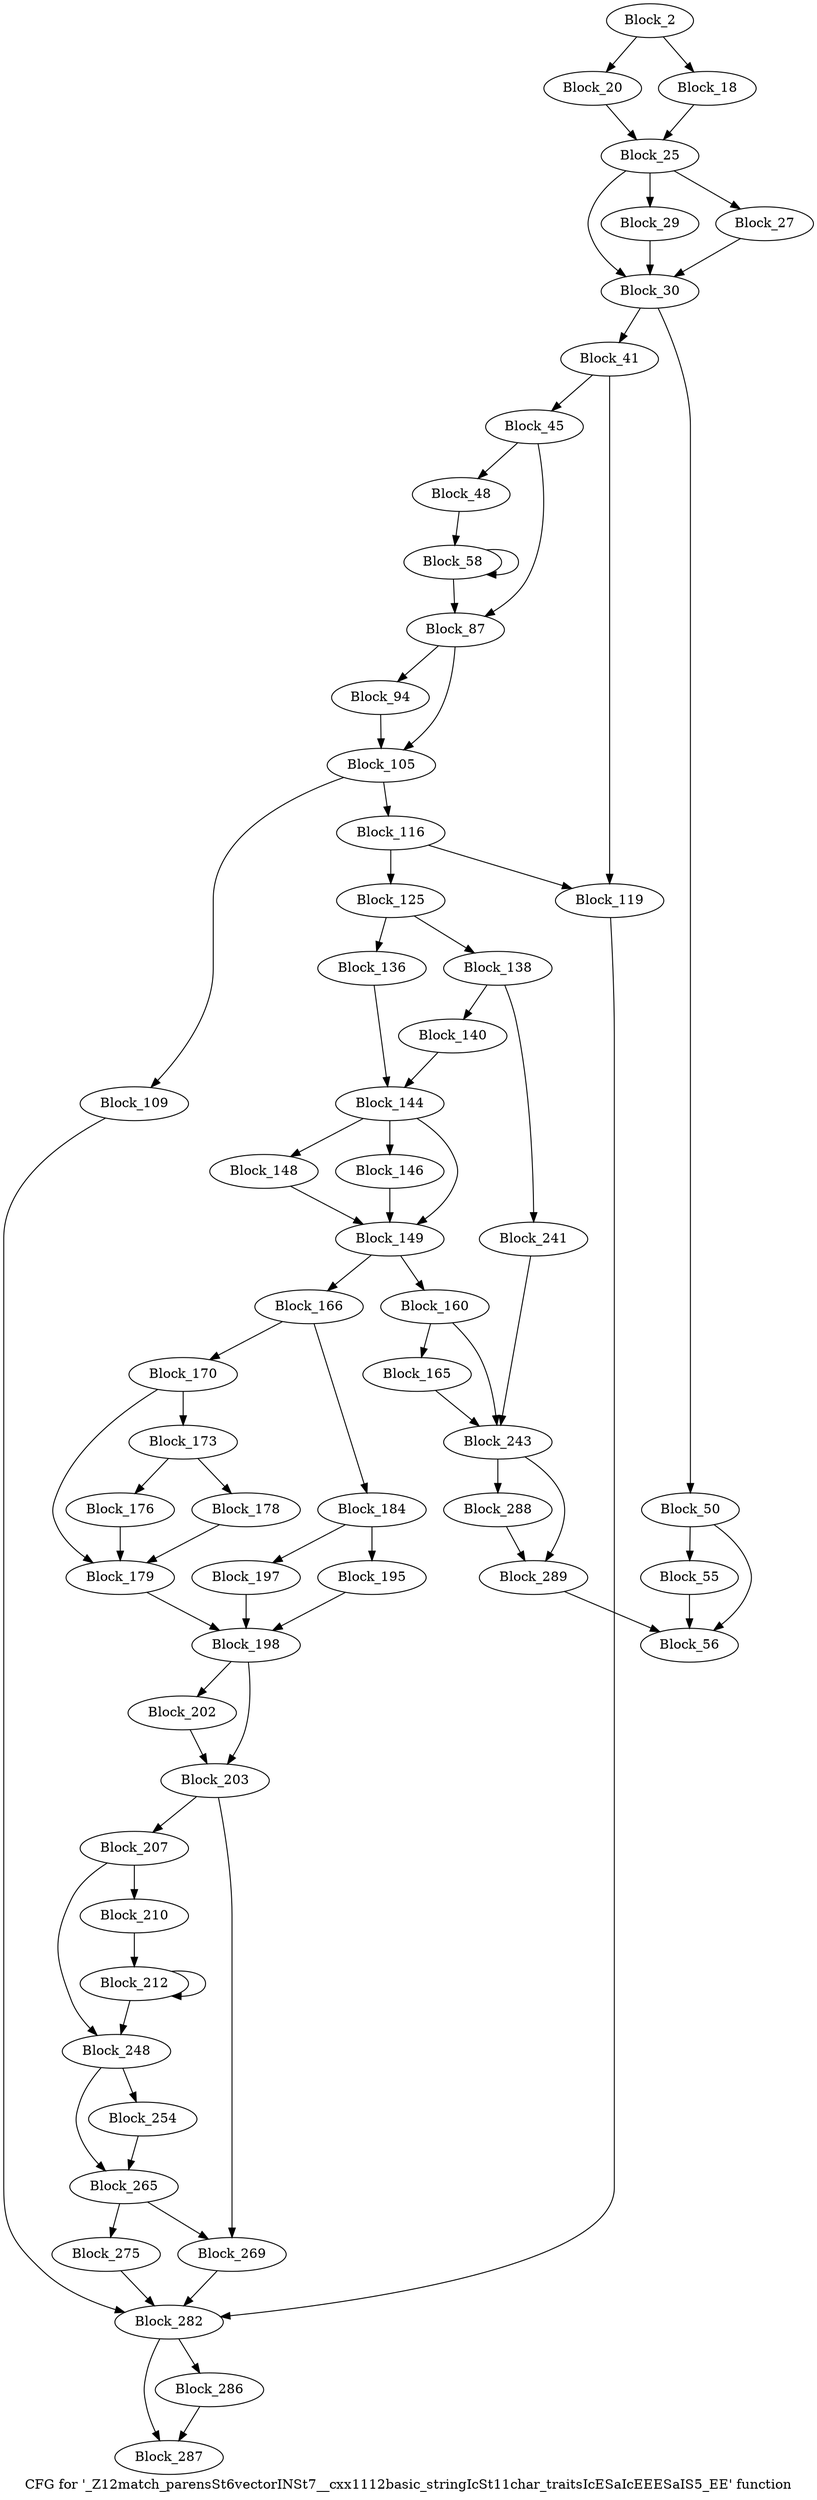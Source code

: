 digraph "CFG for '_Z12match_parensSt6vectorINSt7__cxx1112basic_stringIcSt11char_traitsIcESaIcEEESaIS5_EE' function" {
	label="CFG for '_Z12match_parensSt6vectorINSt7__cxx1112basic_stringIcSt11char_traitsIcESaIcEEESaIS5_EE' function";

	block_2 [label="Block_2"];
	block_2:s0 -> block_20;
	block_2:s1 -> block_18;
	block_18 [label="Block_18"];
	block_18 -> block_25;
	block_20 [label="Block_20"];
	block_20 -> block_25;
	block_25 [label="Block_25"];
	block_25:s0 -> block_29;
	block_25:s1 -> block_27;
	block_25:s2 -> block_30;
	block_27 [label="Block_27"];
	block_27 -> block_30;
	block_29 [label="Block_29"];
	block_29 -> block_30;
	block_30 [label="Block_30"];
	block_30 -> block_41;
	block_30 -> block_50;
	block_41 [label="Block_41"];
	block_41:s0 -> block_119;
	block_41:s1 -> block_45;
	block_45 [label="Block_45"];
	block_45:s0 -> block_87;
	block_45:s1 -> block_48;
	block_48 [label="Block_48"];
	block_48 -> block_58;
	block_50 [label="Block_50"];
	block_50:s0 -> block_56;
	block_50:s1 -> block_55;
	block_55 [label="Block_55"];
	block_55 -> block_56;
	block_56 [label="Block_56"];
	block_58 [label="Block_58"];
	block_58:s0 -> block_87;
	block_58:s1 -> block_58;
	block_87 [label="Block_87"];
	block_87:s0 -> block_105;
	block_87:s1 -> block_94;
	block_94 [label="Block_94"];
	block_94 -> block_105;
	block_105 [label="Block_105"];
	block_105:s0 -> block_116;
	block_105:s1 -> block_109;
	block_109 [label="Block_109"];
	block_109 -> block_282;
	block_116 [label="Block_116"];
	block_116:s0 -> block_125;
	block_116:s1 -> block_119;
	block_119 [label="Block_119"];
	block_119 -> block_282;
	block_125 [label="Block_125"];
	block_125:s0 -> block_138;
	block_125:s1 -> block_136;
	block_136 [label="Block_136"];
	block_136 -> block_144;
	block_138 [label="Block_138"];
	block_138 -> block_140;
	block_138 -> block_241;
	block_140 [label="Block_140"];
	block_140 -> block_144;
	block_144 [label="Block_144"];
	block_144:s0 -> block_148;
	block_144:s1 -> block_146;
	block_144:s2 -> block_149;
	block_146 [label="Block_146"];
	block_146 -> block_149;
	block_148 [label="Block_148"];
	block_148 -> block_149;
	block_149 [label="Block_149"];
	block_149 -> block_166;
	block_149 -> block_160;
	block_160 [label="Block_160"];
	block_160:s0 -> block_243;
	block_160:s1 -> block_165;
	block_165 [label="Block_165"];
	block_165 -> block_243;
	block_166 [label="Block_166"];
	block_166:s0 -> block_170;
	block_166:s1 -> block_184;
	block_170 [label="Block_170"];
	block_170:s0 -> block_179;
	block_170:s1 -> block_173;
	block_173 [label="Block_173"];
	block_173:s0 -> block_176;
	block_173:s1 -> block_178;
	block_176 [label="Block_176"];
	block_176 -> block_179;
	block_178 [label="Block_178"];
	block_178 -> block_179;
	block_179 [label="Block_179"];
	block_179 -> block_198;
	block_184 [label="Block_184"];
	block_184:s0 -> block_197;
	block_184:s1 -> block_195;
	block_195 [label="Block_195"];
	block_195 -> block_198;
	block_197 [label="Block_197"];
	block_197 -> block_198;
	block_198 [label="Block_198"];
	block_198:s0 -> block_203;
	block_198:s1 -> block_202;
	block_202 [label="Block_202"];
	block_202 -> block_203;
	block_203 [label="Block_203"];
	block_203:s0 -> block_269;
	block_203:s1 -> block_207;
	block_207 [label="Block_207"];
	block_207:s0 -> block_248;
	block_207:s1 -> block_210;
	block_210 [label="Block_210"];
	block_210 -> block_212;
	block_212 [label="Block_212"];
	block_212:s0 -> block_248;
	block_212:s1 -> block_212;
	block_241 [label="Block_241"];
	block_241 -> block_243;
	block_243 [label="Block_243"];
	block_243:s0 -> block_289;
	block_243:s1 -> block_288;
	block_248 [label="Block_248"];
	block_248:s0 -> block_265;
	block_248:s1 -> block_254;
	block_254 [label="Block_254"];
	block_254 -> block_265;
	block_265 [label="Block_265"];
	block_265:s0 -> block_275;
	block_265:s1 -> block_269;
	block_269 [label="Block_269"];
	block_269 -> block_282;
	block_275 [label="Block_275"];
	block_275 -> block_282;
	block_282 [label="Block_282"];
	block_282:s0 -> block_287;
	block_282:s1 -> block_286;
	block_286 [label="Block_286"];
	block_286 -> block_287;
	block_287 [label="Block_287"];
	block_288 [label="Block_288"];
	block_288 -> block_289;
	block_289 [label="Block_289"];
	block_289 -> block_56;
}
